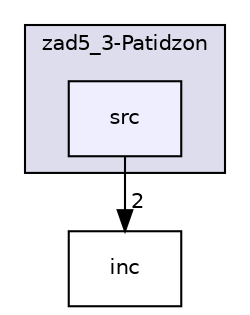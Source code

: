 digraph "/home/patryk/Pulpit/zad5_3-Patidzon/src" {
  compound=true
  node [ fontsize="10", fontname="Helvetica"];
  edge [ labelfontsize="10", labelfontname="Helvetica"];
  subgraph clusterdir_68204ecf458537f78605b5da476a78e8 {
    graph [ bgcolor="#ddddee", pencolor="black", label="zad5_3-Patidzon" fontname="Helvetica", fontsize="10", URL="dir_68204ecf458537f78605b5da476a78e8.html"]
  dir_74a81daddad0b0de576666d384ef2d43 [shape=box, label="src", style="filled", fillcolor="#eeeeff", pencolor="black", URL="dir_74a81daddad0b0de576666d384ef2d43.html"];
  }
  dir_b1287e4f2670ec09beeb0f54940d9db7 [shape=box label="inc" URL="dir_b1287e4f2670ec09beeb0f54940d9db7.html"];
  dir_74a81daddad0b0de576666d384ef2d43->dir_b1287e4f2670ec09beeb0f54940d9db7 [headlabel="2", labeldistance=1.5 headhref="dir_000030_000020.html"];
}

